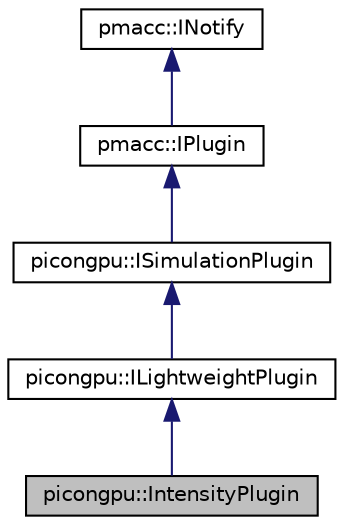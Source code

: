 digraph "picongpu::IntensityPlugin"
{
 // LATEX_PDF_SIZE
  edge [fontname="Helvetica",fontsize="10",labelfontname="Helvetica",labelfontsize="10"];
  node [fontname="Helvetica",fontsize="10",shape=record];
  Node1 [label="picongpu::IntensityPlugin",height=0.2,width=0.4,color="black", fillcolor="grey75", style="filled", fontcolor="black",tooltip=" "];
  Node2 -> Node1 [dir="back",color="midnightblue",fontsize="10",style="solid",fontname="Helvetica"];
  Node2 [label="picongpu::ILightweightPlugin",height=0.2,width=0.4,color="black", fillcolor="white", style="filled",URL="$classpicongpu_1_1_i_lightweight_plugin.html",tooltip="Interface for a lightweight simulation plugin without checkpoint/restart capabilities."];
  Node3 -> Node2 [dir="back",color="midnightblue",fontsize="10",style="solid",fontname="Helvetica"];
  Node3 [label="picongpu::ISimulationPlugin",height=0.2,width=0.4,color="black", fillcolor="white", style="filled",URL="$classpicongpu_1_1_i_simulation_plugin.html",tooltip="Interface for a simulation plugin in PIConGPU which has a MappingDesc."];
  Node4 -> Node3 [dir="back",color="midnightblue",fontsize="10",style="solid",fontname="Helvetica"];
  Node4 [label="pmacc::IPlugin",height=0.2,width=0.4,color="black", fillcolor="white", style="filled",URL="$classpmacc_1_1_i_plugin.html",tooltip=" "];
  Node5 -> Node4 [dir="back",color="midnightblue",fontsize="10",style="solid",fontname="Helvetica"];
  Node5 [label="pmacc::INotify",height=0.2,width=0.4,color="black", fillcolor="white", style="filled",URL="$classpmacc_1_1_i_notify.html",tooltip=" "];
}
